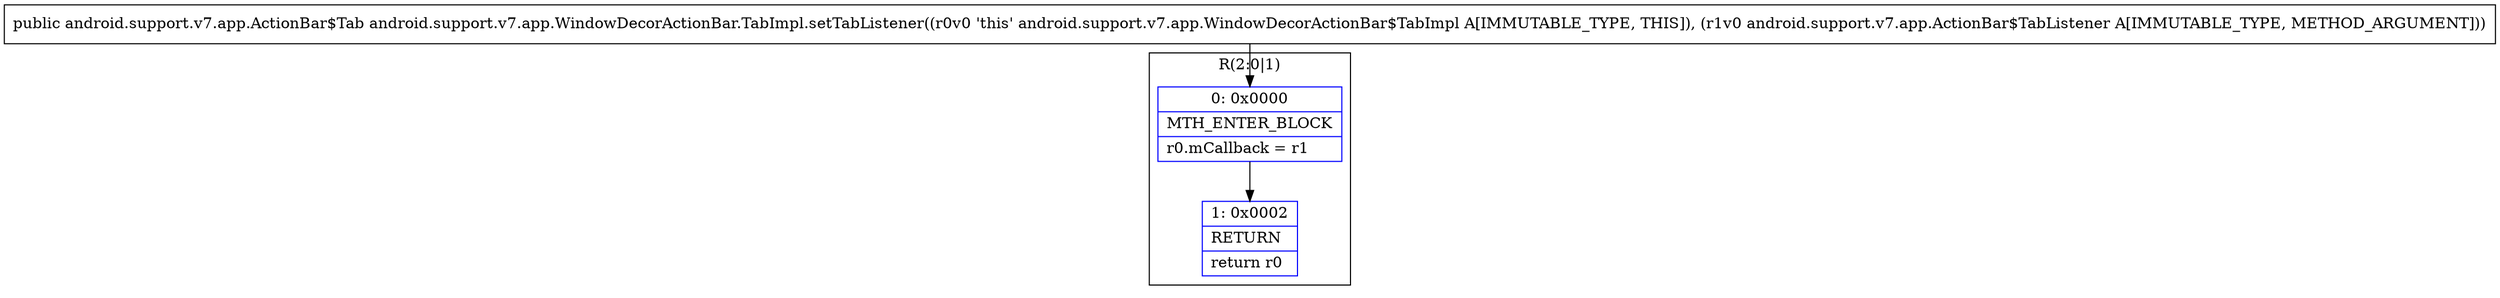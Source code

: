 digraph "CFG forandroid.support.v7.app.WindowDecorActionBar.TabImpl.setTabListener(Landroid\/support\/v7\/app\/ActionBar$TabListener;)Landroid\/support\/v7\/app\/ActionBar$Tab;" {
subgraph cluster_Region_281099945 {
label = "R(2:0|1)";
node [shape=record,color=blue];
Node_0 [shape=record,label="{0\:\ 0x0000|MTH_ENTER_BLOCK\l|r0.mCallback = r1\l}"];
Node_1 [shape=record,label="{1\:\ 0x0002|RETURN\l|return r0\l}"];
}
MethodNode[shape=record,label="{public android.support.v7.app.ActionBar$Tab android.support.v7.app.WindowDecorActionBar.TabImpl.setTabListener((r0v0 'this' android.support.v7.app.WindowDecorActionBar$TabImpl A[IMMUTABLE_TYPE, THIS]), (r1v0 android.support.v7.app.ActionBar$TabListener A[IMMUTABLE_TYPE, METHOD_ARGUMENT])) }"];
MethodNode -> Node_0;
Node_0 -> Node_1;
}

